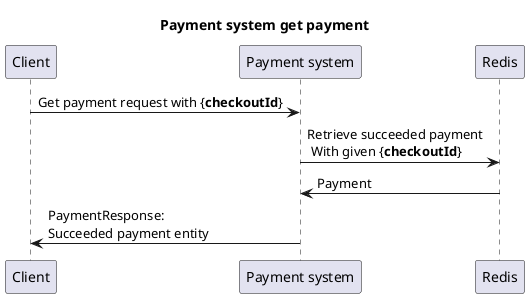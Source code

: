 @startuml
title Payment system get payment

Client -> "Payment system": Get payment request with {**checkoutId**}
"Payment system" -> "Redis": Retrieve succeeded payment\n With given {**checkoutId**}
"Redis" -> "Payment system": Payment
"Payment system" -> Client: PaymentResponse: \nSucceeded payment entity
@enduml

